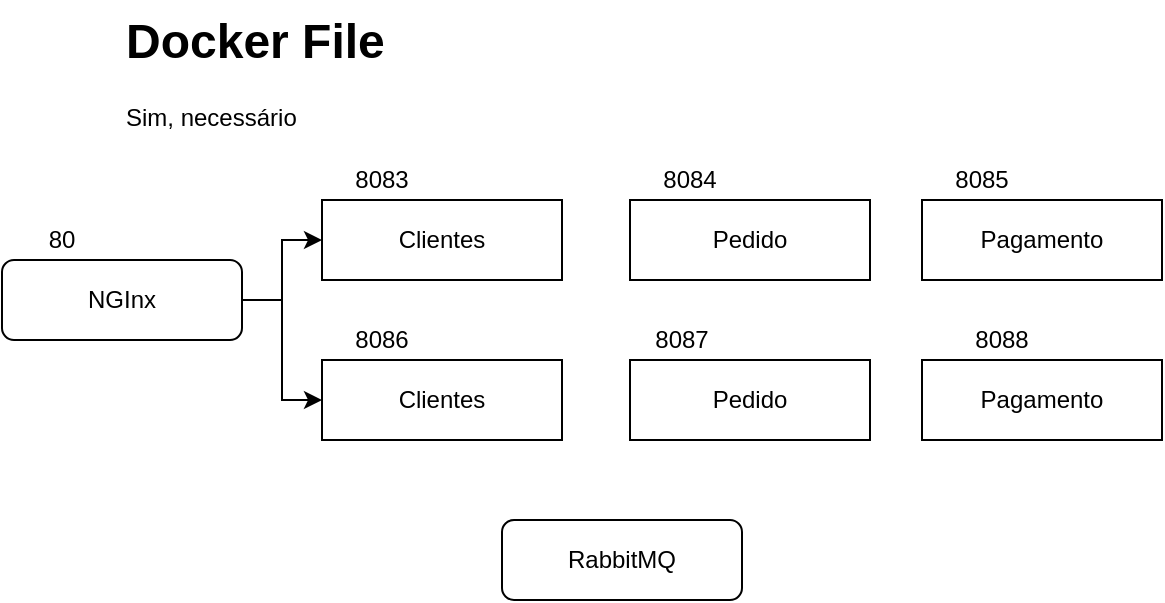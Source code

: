 <mxfile version="28.0.6">
  <diagram name="Página-1" id="o4H4gTh9uCZSNKEoz1sl">
    <mxGraphModel dx="1589" dy="472" grid="1" gridSize="10" guides="1" tooltips="1" connect="1" arrows="1" fold="1" page="1" pageScale="1" pageWidth="827" pageHeight="1169" math="0" shadow="0">
      <root>
        <mxCell id="0" />
        <mxCell id="1" parent="0" />
        <mxCell id="1caV8kxA9BKSuM6hjim5-1" value="&lt;h1 style=&quot;margin-top: 0px;&quot;&gt;Docker File&lt;/h1&gt;&lt;p&gt;Sim, necessário&lt;/p&gt;" style="text;html=1;whiteSpace=wrap;overflow=hidden;rounded=0;" vertex="1" parent="1">
          <mxGeometry x="40" y="20" width="180" height="120" as="geometry" />
        </mxCell>
        <mxCell id="1caV8kxA9BKSuM6hjim5-2" value="Clientes" style="rounded=0;whiteSpace=wrap;html=1;" vertex="1" parent="1">
          <mxGeometry x="140" y="120" width="120" height="40" as="geometry" />
        </mxCell>
        <mxCell id="1caV8kxA9BKSuM6hjim5-3" value="Pagamento" style="rounded=0;whiteSpace=wrap;html=1;" vertex="1" parent="1">
          <mxGeometry x="440" y="120" width="120" height="40" as="geometry" />
        </mxCell>
        <mxCell id="1caV8kxA9BKSuM6hjim5-4" value="Pedido" style="rounded=0;whiteSpace=wrap;html=1;" vertex="1" parent="1">
          <mxGeometry x="294" y="120" width="120" height="40" as="geometry" />
        </mxCell>
        <mxCell id="1caV8kxA9BKSuM6hjim5-16" style="edgeStyle=orthogonalEdgeStyle;rounded=0;orthogonalLoop=1;jettySize=auto;html=1;" edge="1" parent="1" source="1caV8kxA9BKSuM6hjim5-5" target="1caV8kxA9BKSuM6hjim5-2">
          <mxGeometry relative="1" as="geometry" />
        </mxCell>
        <mxCell id="1caV8kxA9BKSuM6hjim5-17" style="edgeStyle=orthogonalEdgeStyle;rounded=0;orthogonalLoop=1;jettySize=auto;html=1;entryX=0;entryY=0.5;entryDx=0;entryDy=0;" edge="1" parent="1" source="1caV8kxA9BKSuM6hjim5-5" target="1caV8kxA9BKSuM6hjim5-7">
          <mxGeometry relative="1" as="geometry" />
        </mxCell>
        <mxCell id="1caV8kxA9BKSuM6hjim5-5" value="NGInx" style="rounded=1;whiteSpace=wrap;html=1;" vertex="1" parent="1">
          <mxGeometry x="-20" y="150" width="120" height="40" as="geometry" />
        </mxCell>
        <mxCell id="1caV8kxA9BKSuM6hjim5-6" value="RabbitMQ" style="rounded=1;whiteSpace=wrap;html=1;" vertex="1" parent="1">
          <mxGeometry x="230" y="280" width="120" height="40" as="geometry" />
        </mxCell>
        <mxCell id="1caV8kxA9BKSuM6hjim5-7" value="Clientes" style="rounded=0;whiteSpace=wrap;html=1;" vertex="1" parent="1">
          <mxGeometry x="140" y="200" width="120" height="40" as="geometry" />
        </mxCell>
        <mxCell id="1caV8kxA9BKSuM6hjim5-8" value="Pedido" style="rounded=0;whiteSpace=wrap;html=1;" vertex="1" parent="1">
          <mxGeometry x="294" y="200" width="120" height="40" as="geometry" />
        </mxCell>
        <mxCell id="1caV8kxA9BKSuM6hjim5-9" value="Pagamento" style="rounded=0;whiteSpace=wrap;html=1;" vertex="1" parent="1">
          <mxGeometry x="440" y="200" width="120" height="40" as="geometry" />
        </mxCell>
        <mxCell id="1caV8kxA9BKSuM6hjim5-10" value="8083" style="text;html=1;align=center;verticalAlign=middle;whiteSpace=wrap;rounded=0;" vertex="1" parent="1">
          <mxGeometry x="140" y="100" width="60" height="20" as="geometry" />
        </mxCell>
        <mxCell id="1caV8kxA9BKSuM6hjim5-11" value="8086" style="text;html=1;align=center;verticalAlign=middle;whiteSpace=wrap;rounded=0;" vertex="1" parent="1">
          <mxGeometry x="140" y="180" width="60" height="20" as="geometry" />
        </mxCell>
        <mxCell id="1caV8kxA9BKSuM6hjim5-12" value="8084" style="text;html=1;align=center;verticalAlign=middle;whiteSpace=wrap;rounded=0;" vertex="1" parent="1">
          <mxGeometry x="294" y="100" width="60" height="20" as="geometry" />
        </mxCell>
        <mxCell id="1caV8kxA9BKSuM6hjim5-13" value="8085" style="text;html=1;align=center;verticalAlign=middle;whiteSpace=wrap;rounded=0;" vertex="1" parent="1">
          <mxGeometry x="440" y="100" width="60" height="20" as="geometry" />
        </mxCell>
        <mxCell id="1caV8kxA9BKSuM6hjim5-14" value="8087" style="text;html=1;align=center;verticalAlign=middle;whiteSpace=wrap;rounded=0;" vertex="1" parent="1">
          <mxGeometry x="290" y="180" width="60" height="20" as="geometry" />
        </mxCell>
        <mxCell id="1caV8kxA9BKSuM6hjim5-15" value="8088" style="text;html=1;align=center;verticalAlign=middle;whiteSpace=wrap;rounded=0;" vertex="1" parent="1">
          <mxGeometry x="450" y="180" width="60" height="20" as="geometry" />
        </mxCell>
        <mxCell id="1caV8kxA9BKSuM6hjim5-18" value="80" style="text;html=1;align=center;verticalAlign=middle;whiteSpace=wrap;rounded=0;" vertex="1" parent="1">
          <mxGeometry x="-20" y="130" width="60" height="20" as="geometry" />
        </mxCell>
      </root>
    </mxGraphModel>
  </diagram>
</mxfile>
